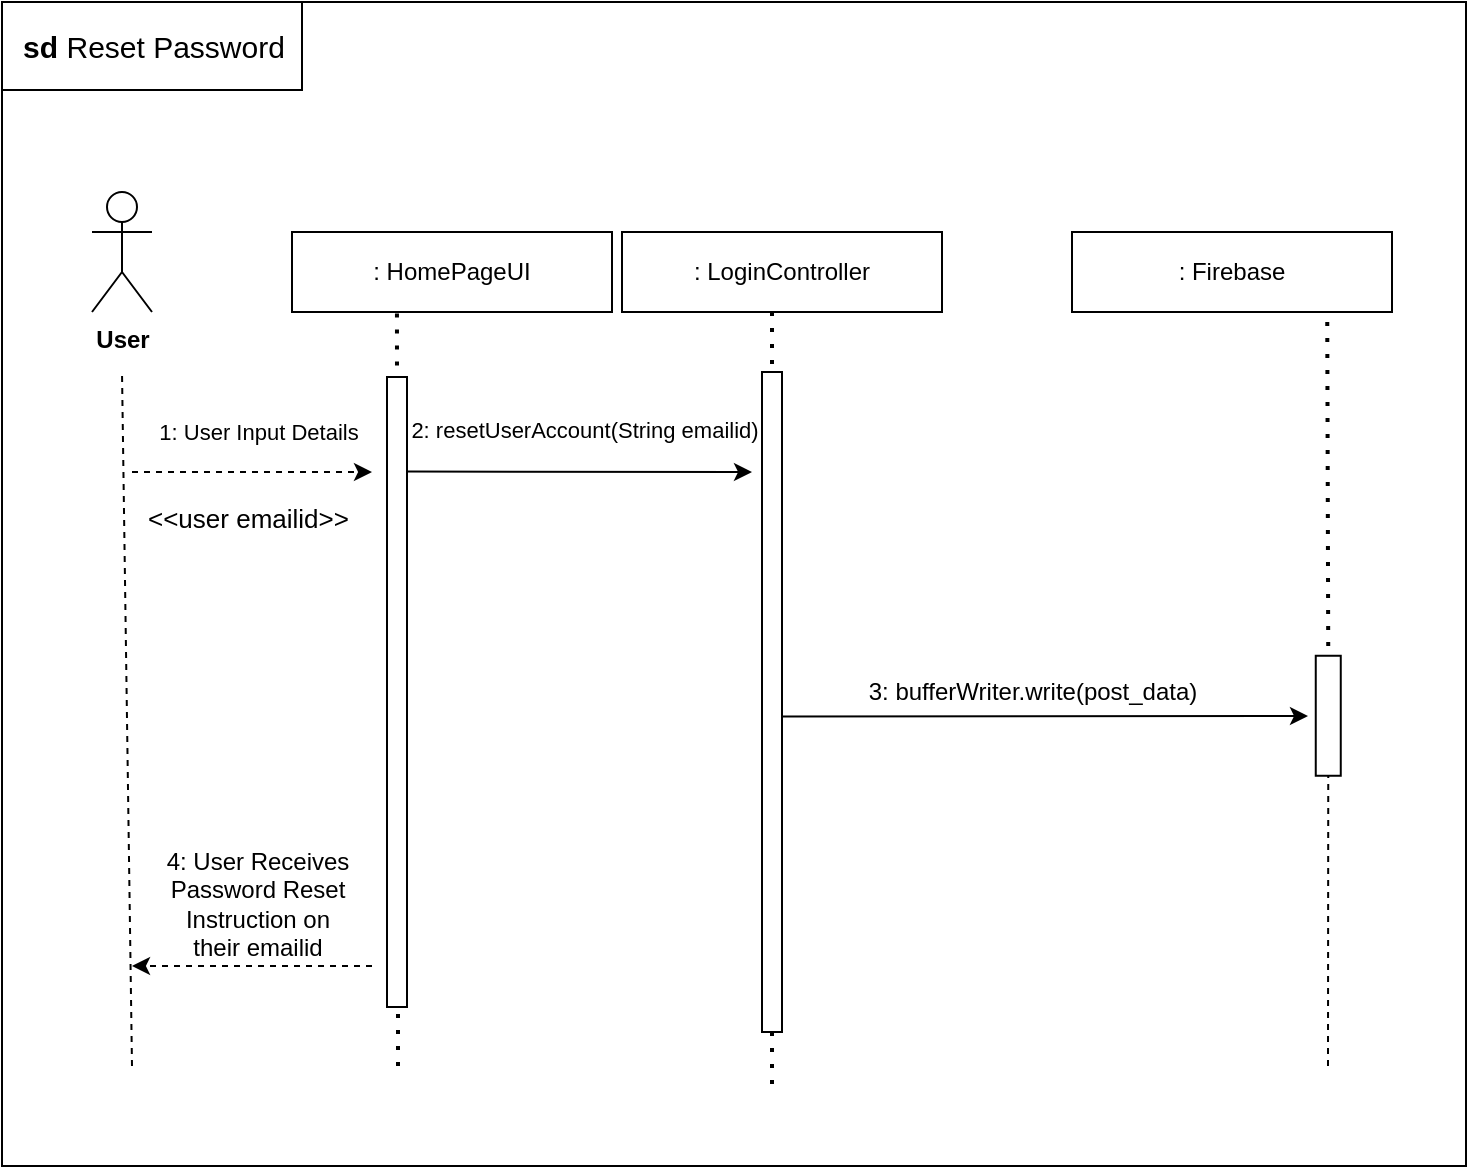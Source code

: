<mxfile version="21.3.2" type="github">
  <diagram name="Page-1" id="2dU7M76fELoN2mDq0Bwb">
    <mxGraphModel dx="1562" dy="810" grid="0" gridSize="10" guides="1" tooltips="1" connect="1" arrows="1" fold="1" page="1" pageScale="1" pageWidth="1100" pageHeight="850" math="0" shadow="0">
      <root>
        <mxCell id="0" />
        <mxCell id="1" parent="0" />
        <mxCell id="glwzCVS7DkdntRkq9uP9-33" value="" style="group" vertex="1" connectable="0" parent="1">
          <mxGeometry x="150" y="96" width="732" height="582" as="geometry" />
        </mxCell>
        <mxCell id="glwzCVS7DkdntRkq9uP9-1" value="" style="rounded=0;whiteSpace=wrap;html=1;" vertex="1" parent="glwzCVS7DkdntRkq9uP9-33">
          <mxGeometry width="732" height="582" as="geometry" />
        </mxCell>
        <mxCell id="glwzCVS7DkdntRkq9uP9-2" value="" style="endArrow=none;dashed=1;html=1;rounded=0;" edge="1" parent="glwzCVS7DkdntRkq9uP9-33">
          <mxGeometry width="50" height="50" relative="1" as="geometry">
            <mxPoint x="65" y="532" as="sourcePoint" />
            <mxPoint x="60" y="185" as="targetPoint" />
          </mxGeometry>
        </mxCell>
        <mxCell id="glwzCVS7DkdntRkq9uP9-3" value="&lt;b&gt;User&lt;/b&gt;" style="shape=umlActor;verticalLabelPosition=bottom;verticalAlign=top;html=1;outlineConnect=0;" vertex="1" parent="glwzCVS7DkdntRkq9uP9-33">
          <mxGeometry x="45" y="95" width="30" height="60" as="geometry" />
        </mxCell>
        <mxCell id="glwzCVS7DkdntRkq9uP9-4" value=": HomePageUI" style="rounded=0;whiteSpace=wrap;html=1;" vertex="1" parent="glwzCVS7DkdntRkq9uP9-33">
          <mxGeometry x="145" y="115" width="160" height="40" as="geometry" />
        </mxCell>
        <mxCell id="glwzCVS7DkdntRkq9uP9-5" value=": LoginController" style="rounded=0;whiteSpace=wrap;html=1;" vertex="1" parent="glwzCVS7DkdntRkq9uP9-33">
          <mxGeometry x="310" y="115" width="160" height="40" as="geometry" />
        </mxCell>
        <mxCell id="glwzCVS7DkdntRkq9uP9-6" value=": Firebase" style="rounded=0;whiteSpace=wrap;html=1;" vertex="1" parent="glwzCVS7DkdntRkq9uP9-33">
          <mxGeometry x="535" y="115" width="160" height="40" as="geometry" />
        </mxCell>
        <mxCell id="glwzCVS7DkdntRkq9uP9-7" value="" style="rounded=0;whiteSpace=wrap;html=1;rotation=90;" vertex="1" parent="glwzCVS7DkdntRkq9uP9-33">
          <mxGeometry x="40" y="340" width="315" height="10" as="geometry" />
        </mxCell>
        <mxCell id="glwzCVS7DkdntRkq9uP9-8" value="" style="rounded=0;whiteSpace=wrap;html=1;rotation=90;" vertex="1" parent="glwzCVS7DkdntRkq9uP9-33">
          <mxGeometry x="220" y="345" width="330" height="10" as="geometry" />
        </mxCell>
        <mxCell id="glwzCVS7DkdntRkq9uP9-9" value="" style="rounded=0;whiteSpace=wrap;html=1;rotation=90;" vertex="1" parent="glwzCVS7DkdntRkq9uP9-33">
          <mxGeometry x="633.13" y="350.63" width="60" height="12.5" as="geometry" />
        </mxCell>
        <mxCell id="glwzCVS7DkdntRkq9uP9-10" value="" style="endArrow=classic;html=1;rounded=0;dashed=1;" edge="1" parent="glwzCVS7DkdntRkq9uP9-33">
          <mxGeometry width="50" height="50" relative="1" as="geometry">
            <mxPoint x="65" y="235" as="sourcePoint" />
            <mxPoint x="185" y="235" as="targetPoint" />
          </mxGeometry>
        </mxCell>
        <mxCell id="glwzCVS7DkdntRkq9uP9-11" value="" style="endArrow=classic;html=1;rounded=0;exitX=0.15;exitY=0.01;exitDx=0;exitDy=0;exitPerimeter=0;" edge="1" parent="glwzCVS7DkdntRkq9uP9-33" source="glwzCVS7DkdntRkq9uP9-7">
          <mxGeometry width="50" height="50" relative="1" as="geometry">
            <mxPoint x="206.5" y="236" as="sourcePoint" />
            <mxPoint x="375" y="235" as="targetPoint" />
          </mxGeometry>
        </mxCell>
        <mxCell id="glwzCVS7DkdntRkq9uP9-14" value="" style="endArrow=none;dashed=1;html=1;dashPattern=1 3;strokeWidth=2;rounded=0;exitX=0.328;exitY=1.02;exitDx=0;exitDy=0;exitPerimeter=0;entryX=0;entryY=0.5;entryDx=0;entryDy=0;" edge="1" parent="glwzCVS7DkdntRkq9uP9-33" source="glwzCVS7DkdntRkq9uP9-4" target="glwzCVS7DkdntRkq9uP9-7">
          <mxGeometry width="50" height="50" relative="1" as="geometry">
            <mxPoint x="225" y="205" as="sourcePoint" />
            <mxPoint x="225" y="225.711" as="targetPoint" />
          </mxGeometry>
        </mxCell>
        <mxCell id="glwzCVS7DkdntRkq9uP9-15" value="" style="endArrow=none;dashed=1;html=1;dashPattern=1 3;strokeWidth=2;rounded=0;entryX=0;entryY=0.5;entryDx=0;entryDy=0;" edge="1" parent="glwzCVS7DkdntRkq9uP9-33" target="glwzCVS7DkdntRkq9uP9-8">
          <mxGeometry width="50" height="50" relative="1" as="geometry">
            <mxPoint x="385" y="155" as="sourcePoint" />
            <mxPoint x="208" y="198" as="targetPoint" />
          </mxGeometry>
        </mxCell>
        <mxCell id="glwzCVS7DkdntRkq9uP9-16" value="" style="endArrow=none;dashed=1;html=1;dashPattern=1 3;strokeWidth=2;rounded=0;entryX=0;entryY=0.5;entryDx=0;entryDy=0;" edge="1" parent="glwzCVS7DkdntRkq9uP9-33" target="glwzCVS7DkdntRkq9uP9-9">
          <mxGeometry width="50" height="50" relative="1" as="geometry">
            <mxPoint x="662.63" y="160" as="sourcePoint" />
            <mxPoint x="662.63" y="190" as="targetPoint" />
          </mxGeometry>
        </mxCell>
        <mxCell id="glwzCVS7DkdntRkq9uP9-17" value="2: resetUserAccount(String emailid)" style="text;html=1;align=center;verticalAlign=middle;resizable=0;points=[];autosize=1;strokeColor=none;fillColor=none;fontSize=11;" vertex="1" parent="glwzCVS7DkdntRkq9uP9-33">
          <mxGeometry x="191" y="199" width="200" height="30" as="geometry" />
        </mxCell>
        <mxCell id="glwzCVS7DkdntRkq9uP9-19" value="3: bufferWriter.write(post_data)" style="text;html=1;align=center;verticalAlign=middle;resizable=0;points=[];autosize=1;strokeColor=none;fillColor=none;" vertex="1" parent="glwzCVS7DkdntRkq9uP9-33">
          <mxGeometry x="420" y="330" width="190" height="30" as="geometry" />
        </mxCell>
        <mxCell id="glwzCVS7DkdntRkq9uP9-20" value="" style="endArrow=none;dashed=1;html=1;rounded=0;entryX=1;entryY=0.5;entryDx=0;entryDy=0;" edge="1" parent="glwzCVS7DkdntRkq9uP9-33" target="glwzCVS7DkdntRkq9uP9-9">
          <mxGeometry width="50" height="50" relative="1" as="geometry">
            <mxPoint x="663" y="532" as="sourcePoint" />
            <mxPoint x="665" y="445" as="targetPoint" />
          </mxGeometry>
        </mxCell>
        <mxCell id="glwzCVS7DkdntRkq9uP9-21" value="1: User Input Details" style="text;html=1;align=center;verticalAlign=middle;resizable=0;points=[];autosize=1;strokeColor=none;fillColor=none;fontSize=11;" vertex="1" parent="glwzCVS7DkdntRkq9uP9-33">
          <mxGeometry x="68" y="200" width="120" height="30" as="geometry" />
        </mxCell>
        <mxCell id="glwzCVS7DkdntRkq9uP9-22" value="" style="rounded=0;whiteSpace=wrap;html=1;" vertex="1" parent="glwzCVS7DkdntRkq9uP9-33">
          <mxGeometry width="150" height="44" as="geometry" />
        </mxCell>
        <mxCell id="glwzCVS7DkdntRkq9uP9-23" value="&lt;b style=&quot;font-size: 15px;&quot;&gt;sd&lt;/b&gt; Reset Password" style="text;html=1;strokeColor=none;fillColor=none;align=center;verticalAlign=middle;whiteSpace=wrap;rounded=0;fontSize=15;" vertex="1" parent="glwzCVS7DkdntRkq9uP9-33">
          <mxGeometry x="2" width="148" height="44" as="geometry" />
        </mxCell>
        <mxCell id="glwzCVS7DkdntRkq9uP9-24" value="&lt;h1 style=&quot;font-size: 13px;&quot;&gt;&lt;span style=&quot;font-weight: normal;&quot;&gt;&amp;lt;&amp;lt;user emailid&amp;gt;&amp;gt;&lt;/span&gt;&lt;br style=&quot;font-size: 13px;&quot;&gt;&lt;/h1&gt;" style="text;html=1;strokeColor=none;fillColor=none;spacing=5;spacingTop=-20;whiteSpace=wrap;overflow=hidden;rounded=0;fontSize=13;verticalAlign=middle;fontStyle=0;fontColor=default;strokeWidth=0;" vertex="1" parent="glwzCVS7DkdntRkq9uP9-33">
          <mxGeometry x="68" y="243" width="135" height="50" as="geometry" />
        </mxCell>
        <mxCell id="glwzCVS7DkdntRkq9uP9-27" value="" style="endArrow=classic;html=1;rounded=0;exitX=0.522;exitY=-0.04;exitDx=0;exitDy=0;exitPerimeter=0;" edge="1" parent="glwzCVS7DkdntRkq9uP9-33" source="glwzCVS7DkdntRkq9uP9-8">
          <mxGeometry width="50" height="50" relative="1" as="geometry">
            <mxPoint x="390" y="354" as="sourcePoint" />
            <mxPoint x="653" y="357" as="targetPoint" />
          </mxGeometry>
        </mxCell>
        <mxCell id="glwzCVS7DkdntRkq9uP9-28" value="" style="endArrow=none;dashed=1;html=1;dashPattern=1 3;strokeWidth=2;rounded=0;entryX=0;entryY=0.5;entryDx=0;entryDy=0;" edge="1" parent="glwzCVS7DkdntRkq9uP9-33">
          <mxGeometry width="50" height="50" relative="1" as="geometry">
            <mxPoint x="385" y="515" as="sourcePoint" />
            <mxPoint x="385" y="545" as="targetPoint" />
          </mxGeometry>
        </mxCell>
        <mxCell id="glwzCVS7DkdntRkq9uP9-29" value="" style="endArrow=none;dashed=1;html=1;dashPattern=1 3;strokeWidth=2;rounded=0;entryX=0;entryY=0.5;entryDx=0;entryDy=0;" edge="1" parent="glwzCVS7DkdntRkq9uP9-33">
          <mxGeometry width="50" height="50" relative="1" as="geometry">
            <mxPoint x="198" y="506" as="sourcePoint" />
            <mxPoint x="198" y="536" as="targetPoint" />
          </mxGeometry>
        </mxCell>
        <mxCell id="glwzCVS7DkdntRkq9uP9-30" value="" style="endArrow=classic;html=1;rounded=0;dashed=1;" edge="1" parent="glwzCVS7DkdntRkq9uP9-33">
          <mxGeometry width="50" height="50" relative="1" as="geometry">
            <mxPoint x="185" y="482" as="sourcePoint" />
            <mxPoint x="65" y="482" as="targetPoint" />
          </mxGeometry>
        </mxCell>
        <mxCell id="glwzCVS7DkdntRkq9uP9-31" value="4: User Receives Password Reset Instruction on their emailid" style="text;html=1;strokeColor=none;fillColor=none;align=center;verticalAlign=middle;whiteSpace=wrap;rounded=0;" vertex="1" parent="glwzCVS7DkdntRkq9uP9-33">
          <mxGeometry x="78" y="436" width="100" height="30" as="geometry" />
        </mxCell>
      </root>
    </mxGraphModel>
  </diagram>
</mxfile>
